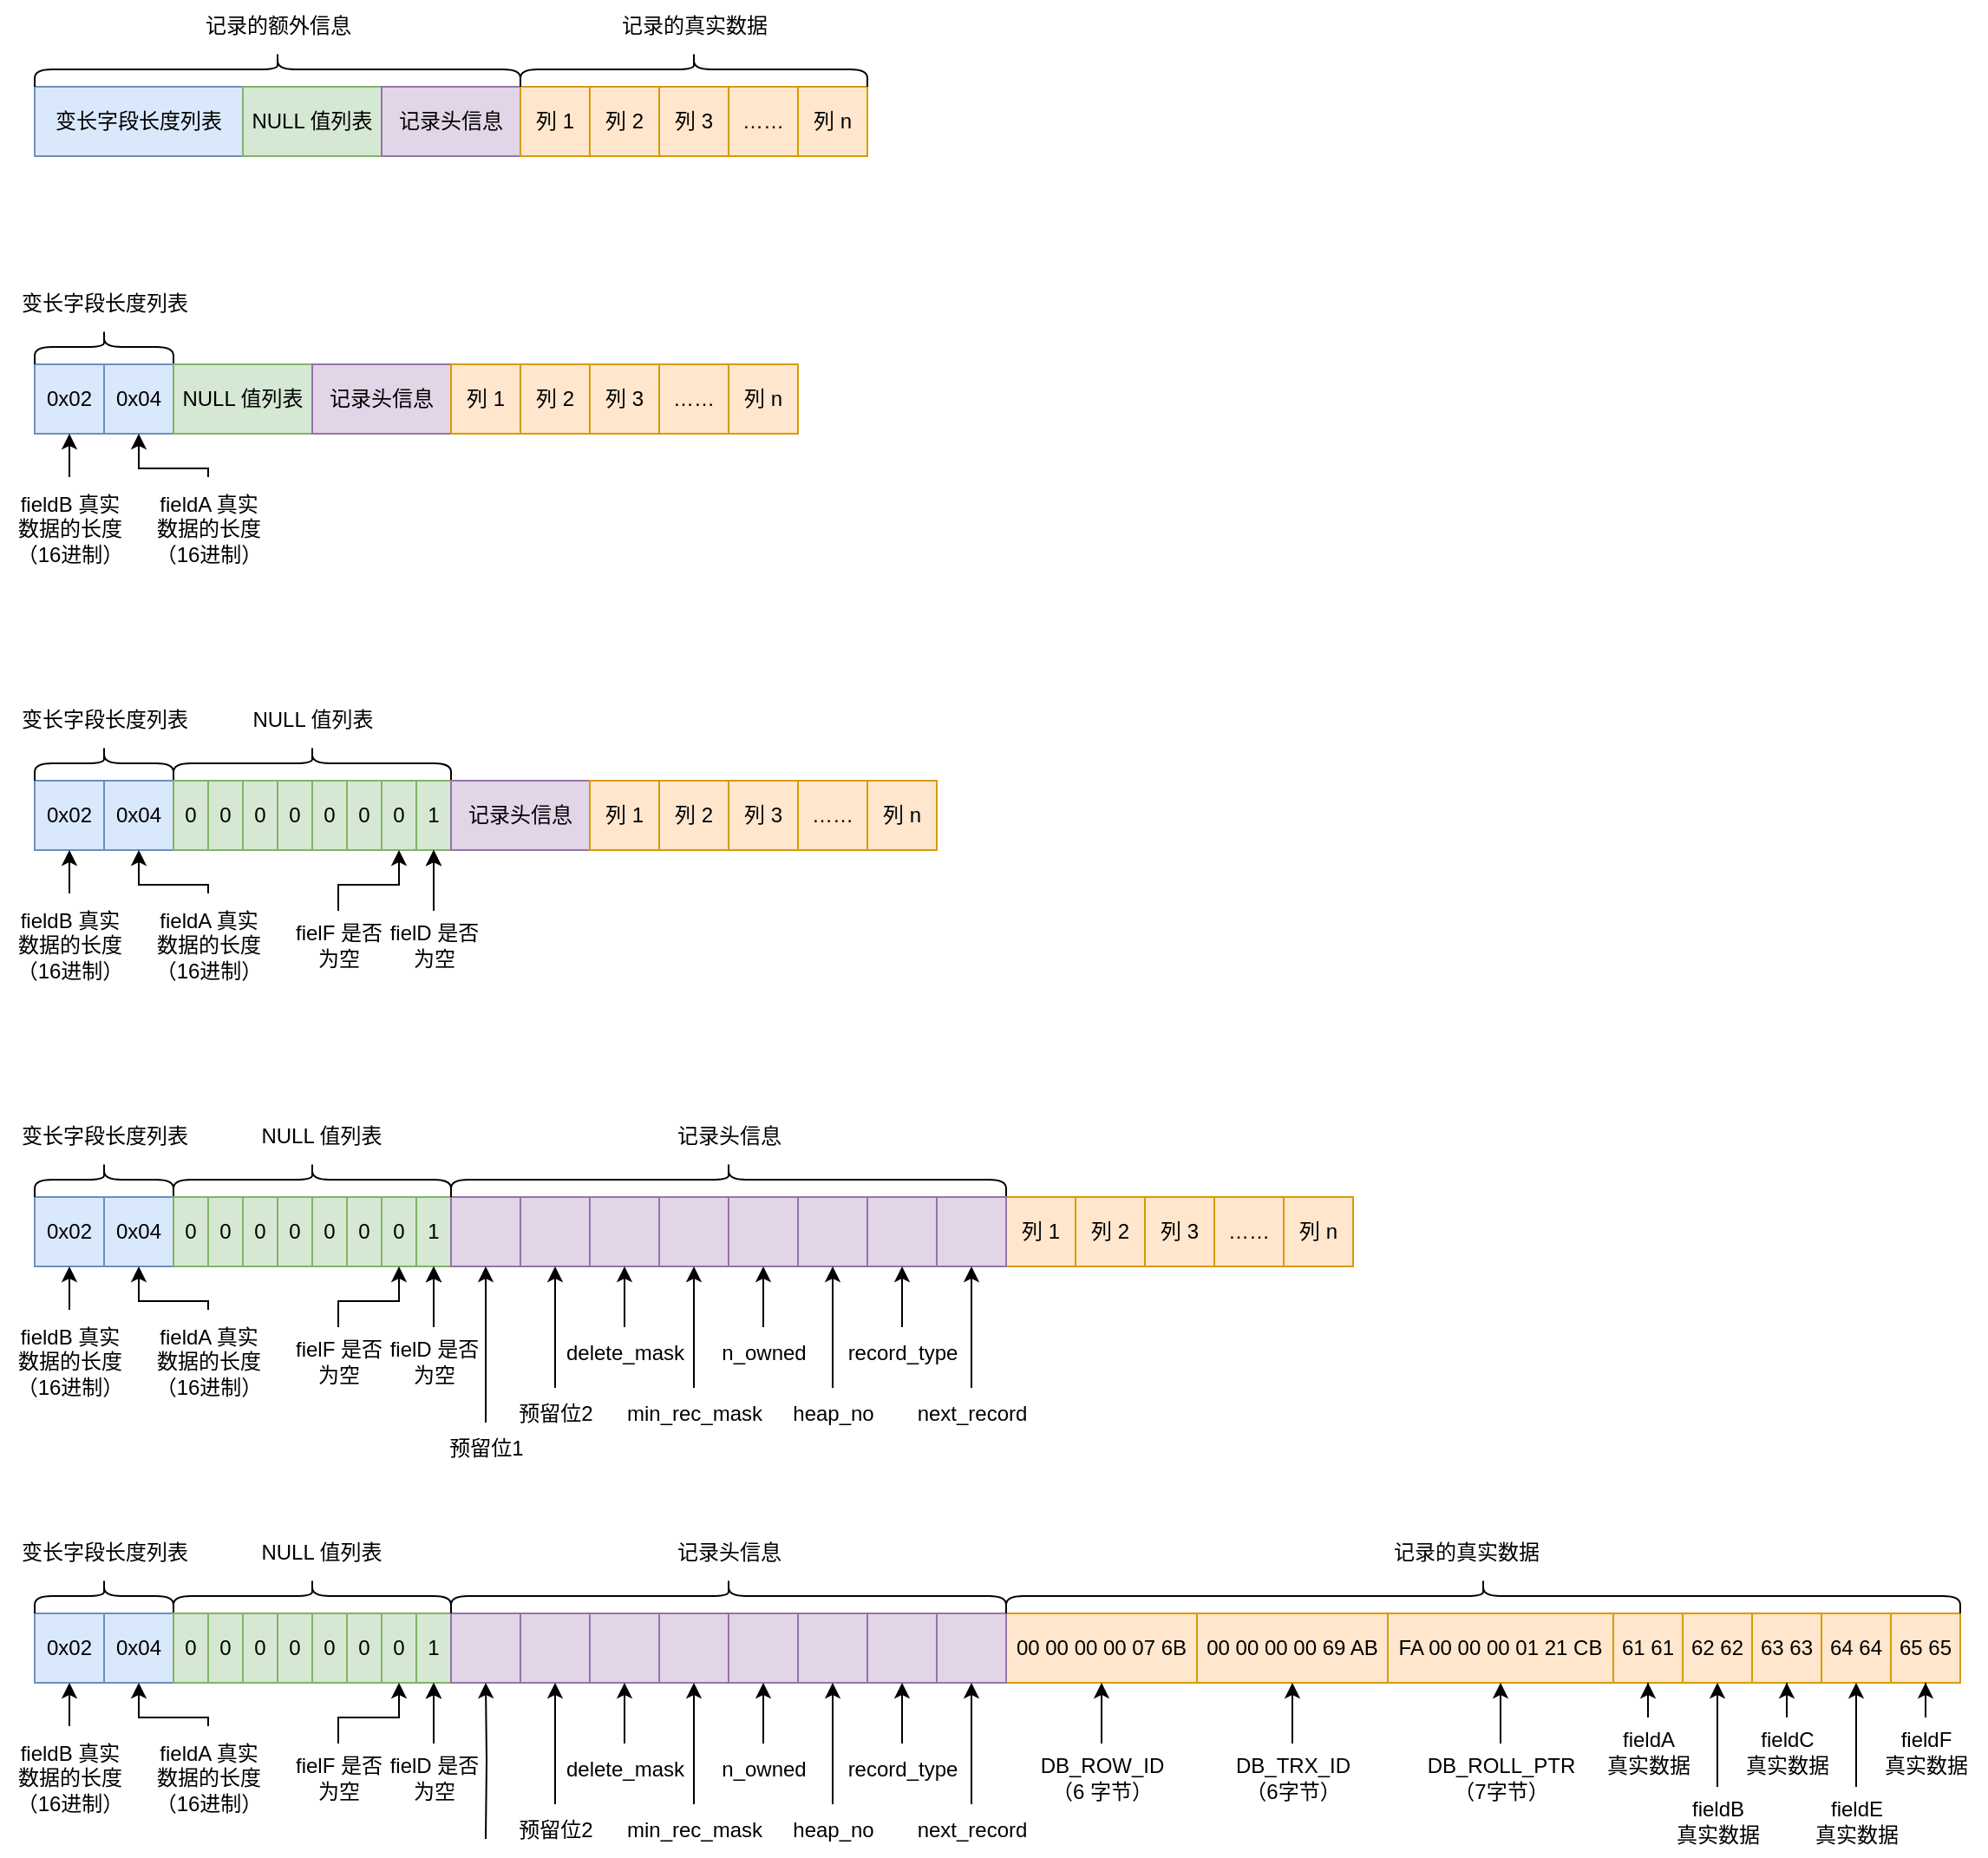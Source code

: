 <mxfile version="20.2.2" type="github">
  <diagram id="N4bOwAe9Zi8JfDciHe6O" name="第 1 页">
    <mxGraphModel dx="865" dy="456" grid="1" gridSize="10" guides="1" tooltips="1" connect="1" arrows="1" fold="1" page="1" pageScale="1" pageWidth="1000" pageHeight="1000" math="0" shadow="0">
      <root>
        <mxCell id="0" />
        <mxCell id="1" parent="0" />
        <mxCell id="BkGxyC-_64OBqONixvmE-1" value="变长字段长度列表" style="rounded=0;whiteSpace=wrap;html=1;fillColor=#dae8fc;strokeColor=#6c8ebf;" parent="1" vertex="1">
          <mxGeometry x="80" y="160" width="120" height="40" as="geometry" />
        </mxCell>
        <mxCell id="BkGxyC-_64OBqONixvmE-2" value="NULL 值列表" style="rounded=0;whiteSpace=wrap;html=1;fillColor=#d5e8d4;strokeColor=#82b366;" parent="1" vertex="1">
          <mxGeometry x="200" y="160" width="80" height="40" as="geometry" />
        </mxCell>
        <mxCell id="BkGxyC-_64OBqONixvmE-4" value="记录头信息" style="rounded=0;whiteSpace=wrap;html=1;fillColor=#e1d5e7;strokeColor=#9673a6;" parent="1" vertex="1">
          <mxGeometry x="280" y="160" width="80" height="40" as="geometry" />
        </mxCell>
        <mxCell id="BkGxyC-_64OBqONixvmE-5" value="列 1" style="rounded=0;whiteSpace=wrap;html=1;fillColor=#ffe6cc;strokeColor=#d79b00;" parent="1" vertex="1">
          <mxGeometry x="360" y="160" width="40" height="40" as="geometry" />
        </mxCell>
        <mxCell id="BkGxyC-_64OBqONixvmE-6" value="列 2" style="rounded=0;whiteSpace=wrap;html=1;fillColor=#ffe6cc;strokeColor=#d79b00;" parent="1" vertex="1">
          <mxGeometry x="400" y="160" width="40" height="40" as="geometry" />
        </mxCell>
        <mxCell id="BkGxyC-_64OBqONixvmE-7" value="列 3" style="rounded=0;whiteSpace=wrap;html=1;fillColor=#ffe6cc;strokeColor=#d79b00;" parent="1" vertex="1">
          <mxGeometry x="440" y="160" width="40" height="40" as="geometry" />
        </mxCell>
        <mxCell id="BkGxyC-_64OBqONixvmE-9" value="……" style="rounded=0;whiteSpace=wrap;html=1;fillColor=#ffe6cc;strokeColor=#d79b00;" parent="1" vertex="1">
          <mxGeometry x="480" y="160" width="40" height="40" as="geometry" />
        </mxCell>
        <mxCell id="BkGxyC-_64OBqONixvmE-10" value="列 n" style="rounded=0;whiteSpace=wrap;html=1;fillColor=#ffe6cc;strokeColor=#d79b00;" parent="1" vertex="1">
          <mxGeometry x="520" y="160" width="40" height="40" as="geometry" />
        </mxCell>
        <mxCell id="BkGxyC-_64OBqONixvmE-11" value="" style="shape=curlyBracket;whiteSpace=wrap;html=1;rounded=1;rotation=90;" parent="1" vertex="1">
          <mxGeometry x="210" y="10" width="20" height="280" as="geometry" />
        </mxCell>
        <mxCell id="BkGxyC-_64OBqONixvmE-12" value="" style="shape=curlyBracket;whiteSpace=wrap;html=1;rounded=1;rotation=90;" parent="1" vertex="1">
          <mxGeometry x="450" y="50" width="20" height="200" as="geometry" />
        </mxCell>
        <mxCell id="BkGxyC-_64OBqONixvmE-13" value="记录的额外信息" style="text;html=1;align=center;verticalAlign=middle;resizable=0;points=[];autosize=1;strokeColor=none;fillColor=none;" parent="1" vertex="1">
          <mxGeometry x="165" y="110" width="110" height="30" as="geometry" />
        </mxCell>
        <mxCell id="BkGxyC-_64OBqONixvmE-14" value="记录的真实数据" style="text;html=1;align=center;verticalAlign=middle;resizable=0;points=[];autosize=1;strokeColor=none;fillColor=none;" parent="1" vertex="1">
          <mxGeometry x="405" y="110" width="110" height="30" as="geometry" />
        </mxCell>
        <mxCell id="xwViMWFeCgPQ1yWY2f1J-14" value="0x02" style="rounded=0;whiteSpace=wrap;html=1;fillColor=#dae8fc;strokeColor=#6c8ebf;" vertex="1" parent="1">
          <mxGeometry x="80" y="560" width="40" height="40" as="geometry" />
        </mxCell>
        <mxCell id="xwViMWFeCgPQ1yWY2f1J-15" value="0x04" style="rounded=0;whiteSpace=wrap;html=1;fillColor=#dae8fc;strokeColor=#6c8ebf;" vertex="1" parent="1">
          <mxGeometry x="120" y="560" width="40" height="40" as="geometry" />
        </mxCell>
        <mxCell id="xwViMWFeCgPQ1yWY2f1J-23" value="" style="shape=curlyBracket;whiteSpace=wrap;html=1;rounded=1;rotation=90;" vertex="1" parent="1">
          <mxGeometry x="110" y="510" width="20" height="80" as="geometry" />
        </mxCell>
        <mxCell id="xwViMWFeCgPQ1yWY2f1J-24" value="&lt;span style=&quot;&quot;&gt;变长字段长度列表&lt;/span&gt;" style="text;html=1;align=center;verticalAlign=middle;resizable=0;points=[];autosize=1;strokeColor=none;fillColor=none;" vertex="1" parent="1">
          <mxGeometry x="60" y="510" width="120" height="30" as="geometry" />
        </mxCell>
        <mxCell id="xwViMWFeCgPQ1yWY2f1J-28" value="&lt;span style=&quot;&quot;&gt;NULL 值列表&lt;/span&gt;" style="text;html=1;align=center;verticalAlign=middle;resizable=0;points=[];autosize=1;strokeColor=none;fillColor=none;" vertex="1" parent="1">
          <mxGeometry x="195" y="510" width="90" height="30" as="geometry" />
        </mxCell>
        <mxCell id="xwViMWFeCgPQ1yWY2f1J-29" value="" style="shape=curlyBracket;whiteSpace=wrap;html=1;rounded=1;rotation=90;" vertex="1" parent="1">
          <mxGeometry x="230" y="470" width="20" height="160" as="geometry" />
        </mxCell>
        <mxCell id="xwViMWFeCgPQ1yWY2f1J-31" value="0" style="rounded=0;whiteSpace=wrap;html=1;fillColor=#d5e8d4;strokeColor=#82b366;" vertex="1" parent="1">
          <mxGeometry x="160" y="560" width="20" height="40" as="geometry" />
        </mxCell>
        <mxCell id="xwViMWFeCgPQ1yWY2f1J-32" value="0" style="rounded=0;whiteSpace=wrap;html=1;fillColor=#d5e8d4;strokeColor=#82b366;" vertex="1" parent="1">
          <mxGeometry x="180" y="560" width="20" height="40" as="geometry" />
        </mxCell>
        <mxCell id="xwViMWFeCgPQ1yWY2f1J-33" value="0" style="rounded=0;whiteSpace=wrap;html=1;fillColor=#d5e8d4;strokeColor=#82b366;" vertex="1" parent="1">
          <mxGeometry x="200" y="560" width="20" height="40" as="geometry" />
        </mxCell>
        <mxCell id="xwViMWFeCgPQ1yWY2f1J-34" value="0" style="rounded=0;whiteSpace=wrap;html=1;fillColor=#d5e8d4;strokeColor=#82b366;" vertex="1" parent="1">
          <mxGeometry x="220" y="560" width="20" height="40" as="geometry" />
        </mxCell>
        <mxCell id="xwViMWFeCgPQ1yWY2f1J-35" value="0" style="rounded=0;whiteSpace=wrap;html=1;fillColor=#d5e8d4;strokeColor=#82b366;" vertex="1" parent="1">
          <mxGeometry x="240" y="560" width="20" height="40" as="geometry" />
        </mxCell>
        <mxCell id="xwViMWFeCgPQ1yWY2f1J-36" value="0" style="rounded=0;whiteSpace=wrap;html=1;fillColor=#d5e8d4;strokeColor=#82b366;" vertex="1" parent="1">
          <mxGeometry x="260" y="560" width="20" height="40" as="geometry" />
        </mxCell>
        <mxCell id="xwViMWFeCgPQ1yWY2f1J-37" value="0" style="rounded=0;whiteSpace=wrap;html=1;fillColor=#d5e8d4;strokeColor=#82b366;" vertex="1" parent="1">
          <mxGeometry x="280" y="560" width="20" height="40" as="geometry" />
        </mxCell>
        <mxCell id="xwViMWFeCgPQ1yWY2f1J-38" value="1" style="rounded=0;whiteSpace=wrap;html=1;fillColor=#d5e8d4;strokeColor=#82b366;" vertex="1" parent="1">
          <mxGeometry x="300" y="560" width="20" height="40" as="geometry" />
        </mxCell>
        <mxCell id="xwViMWFeCgPQ1yWY2f1J-43" value="" style="edgeStyle=orthogonalEdgeStyle;rounded=0;orthogonalLoop=1;jettySize=auto;html=1;" edge="1" parent="1" source="xwViMWFeCgPQ1yWY2f1J-40" target="xwViMWFeCgPQ1yWY2f1J-38">
          <mxGeometry relative="1" as="geometry" />
        </mxCell>
        <mxCell id="xwViMWFeCgPQ1yWY2f1J-47" value="" style="edgeStyle=orthogonalEdgeStyle;rounded=0;orthogonalLoop=1;jettySize=auto;html=1;" edge="1" parent="1" source="xwViMWFeCgPQ1yWY2f1J-40" target="xwViMWFeCgPQ1yWY2f1J-38">
          <mxGeometry relative="1" as="geometry" />
        </mxCell>
        <mxCell id="xwViMWFeCgPQ1yWY2f1J-40" value="fielD 是否&lt;br&gt;为空" style="text;html=1;align=center;verticalAlign=middle;resizable=0;points=[];autosize=1;strokeColor=none;fillColor=none;" vertex="1" parent="1">
          <mxGeometry x="275" y="635" width="70" height="40" as="geometry" />
        </mxCell>
        <mxCell id="xwViMWFeCgPQ1yWY2f1J-93" style="edgeStyle=orthogonalEdgeStyle;rounded=0;orthogonalLoop=1;jettySize=auto;html=1;" edge="1" parent="1" source="xwViMWFeCgPQ1yWY2f1J-42" target="xwViMWFeCgPQ1yWY2f1J-37">
          <mxGeometry relative="1" as="geometry">
            <Array as="points">
              <mxPoint x="255" y="620" />
              <mxPoint x="290" y="620" />
            </Array>
          </mxGeometry>
        </mxCell>
        <mxCell id="xwViMWFeCgPQ1yWY2f1J-42" value="fielF 是否&lt;br&gt;为空" style="text;html=1;align=center;verticalAlign=middle;resizable=0;points=[];autosize=1;strokeColor=none;fillColor=none;" vertex="1" parent="1">
          <mxGeometry x="220" y="635" width="70" height="40" as="geometry" />
        </mxCell>
        <mxCell id="xwViMWFeCgPQ1yWY2f1J-48" value="记录头信息" style="rounded=0;whiteSpace=wrap;html=1;fillColor=#e1d5e7;strokeColor=#9673a6;" vertex="1" parent="1">
          <mxGeometry x="320" y="560" width="80" height="40" as="geometry" />
        </mxCell>
        <mxCell id="xwViMWFeCgPQ1yWY2f1J-49" value="列 1" style="rounded=0;whiteSpace=wrap;html=1;fillColor=#ffe6cc;strokeColor=#d79b00;" vertex="1" parent="1">
          <mxGeometry x="400" y="560" width="40" height="40" as="geometry" />
        </mxCell>
        <mxCell id="xwViMWFeCgPQ1yWY2f1J-50" value="列 2" style="rounded=0;whiteSpace=wrap;html=1;fillColor=#ffe6cc;strokeColor=#d79b00;" vertex="1" parent="1">
          <mxGeometry x="440" y="560" width="40" height="40" as="geometry" />
        </mxCell>
        <mxCell id="xwViMWFeCgPQ1yWY2f1J-51" value="列 3" style="rounded=0;whiteSpace=wrap;html=1;fillColor=#ffe6cc;strokeColor=#d79b00;" vertex="1" parent="1">
          <mxGeometry x="480" y="560" width="40" height="40" as="geometry" />
        </mxCell>
        <mxCell id="xwViMWFeCgPQ1yWY2f1J-52" value="……" style="rounded=0;whiteSpace=wrap;html=1;fillColor=#ffe6cc;strokeColor=#d79b00;" vertex="1" parent="1">
          <mxGeometry x="520" y="560" width="40" height="40" as="geometry" />
        </mxCell>
        <mxCell id="xwViMWFeCgPQ1yWY2f1J-53" value="列 n" style="rounded=0;whiteSpace=wrap;html=1;fillColor=#ffe6cc;strokeColor=#d79b00;" vertex="1" parent="1">
          <mxGeometry x="560" y="560" width="40" height="40" as="geometry" />
        </mxCell>
        <mxCell id="xwViMWFeCgPQ1yWY2f1J-63" style="edgeStyle=orthogonalEdgeStyle;rounded=0;orthogonalLoop=1;jettySize=auto;html=1;entryX=0.5;entryY=1;entryDx=0;entryDy=0;" edge="1" parent="1" source="xwViMWFeCgPQ1yWY2f1J-60" target="xwViMWFeCgPQ1yWY2f1J-15">
          <mxGeometry relative="1" as="geometry">
            <Array as="points">
              <mxPoint x="180" y="620" />
              <mxPoint x="140" y="620" />
            </Array>
          </mxGeometry>
        </mxCell>
        <mxCell id="xwViMWFeCgPQ1yWY2f1J-60" value="&lt;span style=&quot;&quot;&gt;fieldA 真实&lt;br&gt;数据的长度&lt;br&gt;（16进制）&lt;br&gt;&lt;/span&gt;" style="text;html=1;align=center;verticalAlign=middle;resizable=0;points=[];autosize=1;strokeColor=none;fillColor=none;" vertex="1" parent="1">
          <mxGeometry x="140" y="625" width="80" height="60" as="geometry" />
        </mxCell>
        <mxCell id="xwViMWFeCgPQ1yWY2f1J-62" style="edgeStyle=orthogonalEdgeStyle;rounded=0;orthogonalLoop=1;jettySize=auto;html=1;entryX=0.5;entryY=1;entryDx=0;entryDy=0;" edge="1" parent="1" source="xwViMWFeCgPQ1yWY2f1J-61" target="xwViMWFeCgPQ1yWY2f1J-14">
          <mxGeometry relative="1" as="geometry" />
        </mxCell>
        <mxCell id="xwViMWFeCgPQ1yWY2f1J-61" value="&lt;span style=&quot;&quot;&gt;fieldB 真实&lt;br&gt;数据的长度&lt;br&gt;（16进制）&lt;br&gt;&lt;/span&gt;" style="text;html=1;align=center;verticalAlign=middle;resizable=0;points=[];autosize=1;strokeColor=none;fillColor=none;" vertex="1" parent="1">
          <mxGeometry x="60" y="625" width="80" height="60" as="geometry" />
        </mxCell>
        <mxCell id="xwViMWFeCgPQ1yWY2f1J-78" value="0x02" style="rounded=0;whiteSpace=wrap;html=1;fillColor=#dae8fc;strokeColor=#6c8ebf;" vertex="1" parent="1">
          <mxGeometry x="80" y="320" width="40" height="40" as="geometry" />
        </mxCell>
        <mxCell id="xwViMWFeCgPQ1yWY2f1J-79" value="0x04" style="rounded=0;whiteSpace=wrap;html=1;fillColor=#dae8fc;strokeColor=#6c8ebf;" vertex="1" parent="1">
          <mxGeometry x="120" y="320" width="40" height="40" as="geometry" />
        </mxCell>
        <mxCell id="xwViMWFeCgPQ1yWY2f1J-80" value="" style="shape=curlyBracket;whiteSpace=wrap;html=1;rounded=1;rotation=90;" vertex="1" parent="1">
          <mxGeometry x="110" y="270" width="20" height="80" as="geometry" />
        </mxCell>
        <mxCell id="xwViMWFeCgPQ1yWY2f1J-81" value="&lt;span style=&quot;&quot;&gt;变长字段长度列表&lt;/span&gt;" style="text;html=1;align=center;verticalAlign=middle;resizable=0;points=[];autosize=1;strokeColor=none;fillColor=none;" vertex="1" parent="1">
          <mxGeometry x="60" y="270" width="120" height="30" as="geometry" />
        </mxCell>
        <mxCell id="xwViMWFeCgPQ1yWY2f1J-82" style="edgeStyle=orthogonalEdgeStyle;rounded=0;orthogonalLoop=1;jettySize=auto;html=1;entryX=0.5;entryY=1;entryDx=0;entryDy=0;" edge="1" parent="1" target="xwViMWFeCgPQ1yWY2f1J-79" source="xwViMWFeCgPQ1yWY2f1J-85">
          <mxGeometry relative="1" as="geometry">
            <mxPoint x="180" y="385.0" as="sourcePoint" />
            <Array as="points">
              <mxPoint x="180" y="380" />
              <mxPoint x="140" y="380" />
            </Array>
          </mxGeometry>
        </mxCell>
        <mxCell id="xwViMWFeCgPQ1yWY2f1J-83" style="edgeStyle=orthogonalEdgeStyle;rounded=0;orthogonalLoop=1;jettySize=auto;html=1;entryX=0.5;entryY=1;entryDx=0;entryDy=0;" edge="1" parent="1" source="xwViMWFeCgPQ1yWY2f1J-84" target="xwViMWFeCgPQ1yWY2f1J-78">
          <mxGeometry relative="1" as="geometry" />
        </mxCell>
        <mxCell id="xwViMWFeCgPQ1yWY2f1J-84" value="&lt;span style=&quot;&quot;&gt;fieldB 真实&lt;br&gt;数据的长度&lt;br&gt;（16进制）&lt;br&gt;&lt;/span&gt;" style="text;html=1;align=center;verticalAlign=middle;resizable=0;points=[];autosize=1;strokeColor=none;fillColor=none;" vertex="1" parent="1">
          <mxGeometry x="60" y="385" width="80" height="60" as="geometry" />
        </mxCell>
        <mxCell id="xwViMWFeCgPQ1yWY2f1J-85" value="&lt;span style=&quot;&quot;&gt;fieldA 真实&lt;br&gt;数据的长度&lt;br&gt;（16进制）&lt;br&gt;&lt;/span&gt;" style="text;html=1;align=center;verticalAlign=middle;resizable=0;points=[];autosize=1;strokeColor=none;fillColor=none;" vertex="1" parent="1">
          <mxGeometry x="140" y="385" width="80" height="60" as="geometry" />
        </mxCell>
        <mxCell id="xwViMWFeCgPQ1yWY2f1J-86" value="NULL 值列表" style="rounded=0;whiteSpace=wrap;html=1;fillColor=#d5e8d4;strokeColor=#82b366;" vertex="1" parent="1">
          <mxGeometry x="160" y="320" width="80" height="40" as="geometry" />
        </mxCell>
        <mxCell id="xwViMWFeCgPQ1yWY2f1J-87" value="记录头信息" style="rounded=0;whiteSpace=wrap;html=1;fillColor=#e1d5e7;strokeColor=#9673a6;" vertex="1" parent="1">
          <mxGeometry x="240" y="320" width="80" height="40" as="geometry" />
        </mxCell>
        <mxCell id="xwViMWFeCgPQ1yWY2f1J-88" value="列 1" style="rounded=0;whiteSpace=wrap;html=1;fillColor=#ffe6cc;strokeColor=#d79b00;" vertex="1" parent="1">
          <mxGeometry x="320" y="320" width="40" height="40" as="geometry" />
        </mxCell>
        <mxCell id="xwViMWFeCgPQ1yWY2f1J-89" value="列 2" style="rounded=0;whiteSpace=wrap;html=1;fillColor=#ffe6cc;strokeColor=#d79b00;" vertex="1" parent="1">
          <mxGeometry x="360" y="320" width="40" height="40" as="geometry" />
        </mxCell>
        <mxCell id="xwViMWFeCgPQ1yWY2f1J-90" value="列 3" style="rounded=0;whiteSpace=wrap;html=1;fillColor=#ffe6cc;strokeColor=#d79b00;" vertex="1" parent="1">
          <mxGeometry x="400" y="320" width="40" height="40" as="geometry" />
        </mxCell>
        <mxCell id="xwViMWFeCgPQ1yWY2f1J-91" value="……" style="rounded=0;whiteSpace=wrap;html=1;fillColor=#ffe6cc;strokeColor=#d79b00;" vertex="1" parent="1">
          <mxGeometry x="440" y="320" width="40" height="40" as="geometry" />
        </mxCell>
        <mxCell id="xwViMWFeCgPQ1yWY2f1J-92" value="列 n" style="rounded=0;whiteSpace=wrap;html=1;fillColor=#ffe6cc;strokeColor=#d79b00;" vertex="1" parent="1">
          <mxGeometry x="480" y="320" width="40" height="40" as="geometry" />
        </mxCell>
        <mxCell id="xwViMWFeCgPQ1yWY2f1J-94" value="0x02" style="rounded=0;whiteSpace=wrap;html=1;fillColor=#dae8fc;strokeColor=#6c8ebf;" vertex="1" parent="1">
          <mxGeometry x="80" y="800" width="40" height="40" as="geometry" />
        </mxCell>
        <mxCell id="xwViMWFeCgPQ1yWY2f1J-95" value="0x04" style="rounded=0;whiteSpace=wrap;html=1;fillColor=#dae8fc;strokeColor=#6c8ebf;" vertex="1" parent="1">
          <mxGeometry x="120" y="800" width="40" height="40" as="geometry" />
        </mxCell>
        <mxCell id="xwViMWFeCgPQ1yWY2f1J-96" value="" style="shape=curlyBracket;whiteSpace=wrap;html=1;rounded=1;rotation=90;" vertex="1" parent="1">
          <mxGeometry x="110" y="750" width="20" height="80" as="geometry" />
        </mxCell>
        <mxCell id="xwViMWFeCgPQ1yWY2f1J-97" value="" style="shape=curlyBracket;whiteSpace=wrap;html=1;rounded=1;rotation=90;" vertex="1" parent="1">
          <mxGeometry x="230" y="710" width="20" height="160" as="geometry" />
        </mxCell>
        <mxCell id="xwViMWFeCgPQ1yWY2f1J-98" value="0" style="rounded=0;whiteSpace=wrap;html=1;fillColor=#d5e8d4;strokeColor=#82b366;" vertex="1" parent="1">
          <mxGeometry x="160" y="800" width="20" height="40" as="geometry" />
        </mxCell>
        <mxCell id="xwViMWFeCgPQ1yWY2f1J-99" value="0" style="rounded=0;whiteSpace=wrap;html=1;fillColor=#d5e8d4;strokeColor=#82b366;" vertex="1" parent="1">
          <mxGeometry x="180" y="800" width="20" height="40" as="geometry" />
        </mxCell>
        <mxCell id="xwViMWFeCgPQ1yWY2f1J-100" value="0" style="rounded=0;whiteSpace=wrap;html=1;fillColor=#d5e8d4;strokeColor=#82b366;" vertex="1" parent="1">
          <mxGeometry x="200" y="800" width="20" height="40" as="geometry" />
        </mxCell>
        <mxCell id="xwViMWFeCgPQ1yWY2f1J-101" value="0" style="rounded=0;whiteSpace=wrap;html=1;fillColor=#d5e8d4;strokeColor=#82b366;" vertex="1" parent="1">
          <mxGeometry x="220" y="800" width="20" height="40" as="geometry" />
        </mxCell>
        <mxCell id="xwViMWFeCgPQ1yWY2f1J-102" value="0" style="rounded=0;whiteSpace=wrap;html=1;fillColor=#d5e8d4;strokeColor=#82b366;" vertex="1" parent="1">
          <mxGeometry x="240" y="800" width="20" height="40" as="geometry" />
        </mxCell>
        <mxCell id="xwViMWFeCgPQ1yWY2f1J-103" value="0" style="rounded=0;whiteSpace=wrap;html=1;fillColor=#d5e8d4;strokeColor=#82b366;" vertex="1" parent="1">
          <mxGeometry x="260" y="800" width="20" height="40" as="geometry" />
        </mxCell>
        <mxCell id="xwViMWFeCgPQ1yWY2f1J-104" value="0" style="rounded=0;whiteSpace=wrap;html=1;fillColor=#d5e8d4;strokeColor=#82b366;" vertex="1" parent="1">
          <mxGeometry x="280" y="800" width="20" height="40" as="geometry" />
        </mxCell>
        <mxCell id="xwViMWFeCgPQ1yWY2f1J-105" value="1" style="rounded=0;whiteSpace=wrap;html=1;fillColor=#d5e8d4;strokeColor=#82b366;" vertex="1" parent="1">
          <mxGeometry x="300" y="800" width="20" height="40" as="geometry" />
        </mxCell>
        <mxCell id="xwViMWFeCgPQ1yWY2f1J-106" value="" style="edgeStyle=orthogonalEdgeStyle;rounded=0;orthogonalLoop=1;jettySize=auto;html=1;" edge="1" parent="1" source="xwViMWFeCgPQ1yWY2f1J-108" target="xwViMWFeCgPQ1yWY2f1J-105">
          <mxGeometry relative="1" as="geometry" />
        </mxCell>
        <mxCell id="xwViMWFeCgPQ1yWY2f1J-107" value="" style="edgeStyle=orthogonalEdgeStyle;rounded=0;orthogonalLoop=1;jettySize=auto;html=1;" edge="1" parent="1" source="xwViMWFeCgPQ1yWY2f1J-108" target="xwViMWFeCgPQ1yWY2f1J-105">
          <mxGeometry relative="1" as="geometry" />
        </mxCell>
        <mxCell id="xwViMWFeCgPQ1yWY2f1J-108" value="fielD 是否&lt;br&gt;为空" style="text;html=1;align=center;verticalAlign=middle;resizable=0;points=[];autosize=1;strokeColor=none;fillColor=none;" vertex="1" parent="1">
          <mxGeometry x="275" y="875" width="70" height="40" as="geometry" />
        </mxCell>
        <mxCell id="xwViMWFeCgPQ1yWY2f1J-109" style="edgeStyle=orthogonalEdgeStyle;rounded=0;orthogonalLoop=1;jettySize=auto;html=1;" edge="1" parent="1" source="xwViMWFeCgPQ1yWY2f1J-110" target="xwViMWFeCgPQ1yWY2f1J-104">
          <mxGeometry relative="1" as="geometry">
            <Array as="points">
              <mxPoint x="255" y="860" />
              <mxPoint x="290" y="860" />
            </Array>
          </mxGeometry>
        </mxCell>
        <mxCell id="xwViMWFeCgPQ1yWY2f1J-110" value="fielF 是否&lt;br&gt;为空" style="text;html=1;align=center;verticalAlign=middle;resizable=0;points=[];autosize=1;strokeColor=none;fillColor=none;" vertex="1" parent="1">
          <mxGeometry x="220" y="875" width="70" height="40" as="geometry" />
        </mxCell>
        <mxCell id="xwViMWFeCgPQ1yWY2f1J-111" value="" style="rounded=0;whiteSpace=wrap;html=1;fillColor=#e1d5e7;strokeColor=#9673a6;" vertex="1" parent="1">
          <mxGeometry x="320" y="800" width="40" height="40" as="geometry" />
        </mxCell>
        <mxCell id="xwViMWFeCgPQ1yWY2f1J-112" value="列 1" style="rounded=0;whiteSpace=wrap;html=1;fillColor=#ffe6cc;strokeColor=#d79b00;" vertex="1" parent="1">
          <mxGeometry x="640" y="800" width="40" height="40" as="geometry" />
        </mxCell>
        <mxCell id="xwViMWFeCgPQ1yWY2f1J-113" value="列 2" style="rounded=0;whiteSpace=wrap;html=1;fillColor=#ffe6cc;strokeColor=#d79b00;" vertex="1" parent="1">
          <mxGeometry x="680" y="800" width="40" height="40" as="geometry" />
        </mxCell>
        <mxCell id="xwViMWFeCgPQ1yWY2f1J-114" value="列 3" style="rounded=0;whiteSpace=wrap;html=1;fillColor=#ffe6cc;strokeColor=#d79b00;" vertex="1" parent="1">
          <mxGeometry x="720" y="800" width="40" height="40" as="geometry" />
        </mxCell>
        <mxCell id="xwViMWFeCgPQ1yWY2f1J-115" value="……" style="rounded=0;whiteSpace=wrap;html=1;fillColor=#ffe6cc;strokeColor=#d79b00;" vertex="1" parent="1">
          <mxGeometry x="760" y="800" width="40" height="40" as="geometry" />
        </mxCell>
        <mxCell id="xwViMWFeCgPQ1yWY2f1J-116" value="列 n" style="rounded=0;whiteSpace=wrap;html=1;fillColor=#ffe6cc;strokeColor=#d79b00;" vertex="1" parent="1">
          <mxGeometry x="800" y="800" width="40" height="40" as="geometry" />
        </mxCell>
        <mxCell id="xwViMWFeCgPQ1yWY2f1J-117" style="edgeStyle=orthogonalEdgeStyle;rounded=0;orthogonalLoop=1;jettySize=auto;html=1;entryX=0.5;entryY=1;entryDx=0;entryDy=0;" edge="1" parent="1" source="xwViMWFeCgPQ1yWY2f1J-118" target="xwViMWFeCgPQ1yWY2f1J-95">
          <mxGeometry relative="1" as="geometry">
            <Array as="points">
              <mxPoint x="180" y="860" />
              <mxPoint x="140" y="860" />
            </Array>
          </mxGeometry>
        </mxCell>
        <mxCell id="xwViMWFeCgPQ1yWY2f1J-118" value="&lt;span style=&quot;&quot;&gt;fieldA 真实&lt;br&gt;数据的长度&lt;br&gt;（16进制）&lt;br&gt;&lt;/span&gt;" style="text;html=1;align=center;verticalAlign=middle;resizable=0;points=[];autosize=1;strokeColor=none;fillColor=none;" vertex="1" parent="1">
          <mxGeometry x="140" y="865" width="80" height="60" as="geometry" />
        </mxCell>
        <mxCell id="xwViMWFeCgPQ1yWY2f1J-119" style="edgeStyle=orthogonalEdgeStyle;rounded=0;orthogonalLoop=1;jettySize=auto;html=1;entryX=0.5;entryY=1;entryDx=0;entryDy=0;" edge="1" parent="1" source="xwViMWFeCgPQ1yWY2f1J-120" target="xwViMWFeCgPQ1yWY2f1J-94">
          <mxGeometry relative="1" as="geometry" />
        </mxCell>
        <mxCell id="xwViMWFeCgPQ1yWY2f1J-120" value="&lt;span style=&quot;&quot;&gt;fieldB 真实&lt;br&gt;数据的长度&lt;br&gt;（16进制）&lt;br&gt;&lt;/span&gt;" style="text;html=1;align=center;verticalAlign=middle;resizable=0;points=[];autosize=1;strokeColor=none;fillColor=none;" vertex="1" parent="1">
          <mxGeometry x="60" y="865" width="80" height="60" as="geometry" />
        </mxCell>
        <mxCell id="xwViMWFeCgPQ1yWY2f1J-121" value="&lt;span style=&quot;&quot;&gt;变长字段长度列表&lt;/span&gt;" style="text;html=1;align=center;verticalAlign=middle;resizable=0;points=[];autosize=1;strokeColor=none;fillColor=none;" vertex="1" parent="1">
          <mxGeometry x="60" y="750" width="120" height="30" as="geometry" />
        </mxCell>
        <mxCell id="xwViMWFeCgPQ1yWY2f1J-122" value="&lt;span style=&quot;&quot;&gt;NULL 值列表&lt;/span&gt;" style="text;html=1;align=center;verticalAlign=middle;resizable=0;points=[];autosize=1;strokeColor=none;fillColor=none;" vertex="1" parent="1">
          <mxGeometry x="200" y="750" width="90" height="30" as="geometry" />
        </mxCell>
        <mxCell id="xwViMWFeCgPQ1yWY2f1J-123" value="" style="shape=curlyBracket;whiteSpace=wrap;html=1;rounded=1;rotation=90;" vertex="1" parent="1">
          <mxGeometry x="470" y="630" width="20" height="320" as="geometry" />
        </mxCell>
        <mxCell id="xwViMWFeCgPQ1yWY2f1J-125" value="&lt;span style=&quot;&quot;&gt;记录头信息&lt;/span&gt;" style="text;html=1;align=center;verticalAlign=middle;resizable=0;points=[];autosize=1;strokeColor=none;fillColor=none;" vertex="1" parent="1">
          <mxGeometry x="440" y="750" width="80" height="30" as="geometry" />
        </mxCell>
        <mxCell id="xwViMWFeCgPQ1yWY2f1J-157" style="edgeStyle=orthogonalEdgeStyle;rounded=0;orthogonalLoop=1;jettySize=auto;html=1;entryX=0.5;entryY=1;entryDx=0;entryDy=0;" edge="1" parent="1" source="xwViMWFeCgPQ1yWY2f1J-133" target="xwViMWFeCgPQ1yWY2f1J-111">
          <mxGeometry relative="1" as="geometry" />
        </mxCell>
        <mxCell id="xwViMWFeCgPQ1yWY2f1J-133" value="预留位1" style="text;html=1;align=center;verticalAlign=middle;resizable=0;points=[];autosize=1;strokeColor=none;fillColor=none;" vertex="1" parent="1">
          <mxGeometry x="305" y="930" width="70" height="30" as="geometry" />
        </mxCell>
        <mxCell id="xwViMWFeCgPQ1yWY2f1J-134" value="" style="rounded=0;whiteSpace=wrap;html=1;fillColor=#e1d5e7;strokeColor=#9673a6;" vertex="1" parent="1">
          <mxGeometry x="360" y="800" width="40" height="40" as="geometry" />
        </mxCell>
        <mxCell id="xwViMWFeCgPQ1yWY2f1J-135" value="" style="rounded=0;whiteSpace=wrap;html=1;fillColor=#e1d5e7;strokeColor=#9673a6;" vertex="1" parent="1">
          <mxGeometry x="400" y="800" width="40" height="40" as="geometry" />
        </mxCell>
        <mxCell id="xwViMWFeCgPQ1yWY2f1J-136" value="" style="rounded=0;whiteSpace=wrap;html=1;fillColor=#e1d5e7;strokeColor=#9673a6;" vertex="1" parent="1">
          <mxGeometry x="440" y="800" width="40" height="40" as="geometry" />
        </mxCell>
        <mxCell id="xwViMWFeCgPQ1yWY2f1J-137" value="" style="rounded=0;whiteSpace=wrap;html=1;fillColor=#e1d5e7;strokeColor=#9673a6;" vertex="1" parent="1">
          <mxGeometry x="480" y="800" width="40" height="40" as="geometry" />
        </mxCell>
        <mxCell id="xwViMWFeCgPQ1yWY2f1J-138" value="" style="rounded=0;whiteSpace=wrap;html=1;fillColor=#e1d5e7;strokeColor=#9673a6;" vertex="1" parent="1">
          <mxGeometry x="520" y="800" width="40" height="40" as="geometry" />
        </mxCell>
        <mxCell id="xwViMWFeCgPQ1yWY2f1J-139" value="" style="rounded=0;whiteSpace=wrap;html=1;fillColor=#e1d5e7;strokeColor=#9673a6;" vertex="1" parent="1">
          <mxGeometry x="560" y="800" width="40" height="40" as="geometry" />
        </mxCell>
        <mxCell id="xwViMWFeCgPQ1yWY2f1J-140" value="" style="rounded=0;whiteSpace=wrap;html=1;fillColor=#e1d5e7;strokeColor=#9673a6;" vertex="1" parent="1">
          <mxGeometry x="600" y="800" width="40" height="40" as="geometry" />
        </mxCell>
        <mxCell id="xwViMWFeCgPQ1yWY2f1J-142" style="edgeStyle=orthogonalEdgeStyle;rounded=0;orthogonalLoop=1;jettySize=auto;html=1;entryX=0.5;entryY=1;entryDx=0;entryDy=0;" edge="1" parent="1" source="xwViMWFeCgPQ1yWY2f1J-141" target="xwViMWFeCgPQ1yWY2f1J-140">
          <mxGeometry relative="1" as="geometry" />
        </mxCell>
        <mxCell id="xwViMWFeCgPQ1yWY2f1J-141" value="next_record" style="text;html=1;align=center;verticalAlign=middle;resizable=0;points=[];autosize=1;strokeColor=none;fillColor=none;" vertex="1" parent="1">
          <mxGeometry x="575" y="910" width="90" height="30" as="geometry" />
        </mxCell>
        <mxCell id="xwViMWFeCgPQ1yWY2f1J-145" style="edgeStyle=orthogonalEdgeStyle;rounded=0;orthogonalLoop=1;jettySize=auto;html=1;entryX=0.5;entryY=1;entryDx=0;entryDy=0;" edge="1" parent="1" source="xwViMWFeCgPQ1yWY2f1J-144" target="xwViMWFeCgPQ1yWY2f1J-139">
          <mxGeometry relative="1" as="geometry" />
        </mxCell>
        <mxCell id="xwViMWFeCgPQ1yWY2f1J-144" value="record_type" style="text;html=1;align=center;verticalAlign=middle;resizable=0;points=[];autosize=1;strokeColor=none;fillColor=none;" vertex="1" parent="1">
          <mxGeometry x="535" y="875" width="90" height="30" as="geometry" />
        </mxCell>
        <mxCell id="xwViMWFeCgPQ1yWY2f1J-147" style="edgeStyle=orthogonalEdgeStyle;rounded=0;orthogonalLoop=1;jettySize=auto;html=1;entryX=0.5;entryY=1;entryDx=0;entryDy=0;" edge="1" parent="1" source="xwViMWFeCgPQ1yWY2f1J-146" target="xwViMWFeCgPQ1yWY2f1J-138">
          <mxGeometry relative="1" as="geometry" />
        </mxCell>
        <mxCell id="xwViMWFeCgPQ1yWY2f1J-146" value="heap_no" style="text;html=1;align=center;verticalAlign=middle;resizable=0;points=[];autosize=1;strokeColor=none;fillColor=none;" vertex="1" parent="1">
          <mxGeometry x="505" y="910" width="70" height="30" as="geometry" />
        </mxCell>
        <mxCell id="xwViMWFeCgPQ1yWY2f1J-149" style="edgeStyle=orthogonalEdgeStyle;rounded=0;orthogonalLoop=1;jettySize=auto;html=1;entryX=0.5;entryY=1;entryDx=0;entryDy=0;" edge="1" parent="1" source="xwViMWFeCgPQ1yWY2f1J-148" target="xwViMWFeCgPQ1yWY2f1J-137">
          <mxGeometry relative="1" as="geometry" />
        </mxCell>
        <mxCell id="xwViMWFeCgPQ1yWY2f1J-148" value="n_owned" style="text;html=1;align=center;verticalAlign=middle;resizable=0;points=[];autosize=1;strokeColor=none;fillColor=none;" vertex="1" parent="1">
          <mxGeometry x="465" y="875" width="70" height="30" as="geometry" />
        </mxCell>
        <mxCell id="xwViMWFeCgPQ1yWY2f1J-151" style="edgeStyle=orthogonalEdgeStyle;rounded=0;orthogonalLoop=1;jettySize=auto;html=1;entryX=0.5;entryY=1;entryDx=0;entryDy=0;" edge="1" parent="1" source="xwViMWFeCgPQ1yWY2f1J-150" target="xwViMWFeCgPQ1yWY2f1J-136">
          <mxGeometry relative="1" as="geometry" />
        </mxCell>
        <mxCell id="xwViMWFeCgPQ1yWY2f1J-150" value="min_rec_mask" style="text;html=1;align=center;verticalAlign=middle;resizable=0;points=[];autosize=1;strokeColor=none;fillColor=none;" vertex="1" parent="1">
          <mxGeometry x="410" y="910" width="100" height="30" as="geometry" />
        </mxCell>
        <mxCell id="xwViMWFeCgPQ1yWY2f1J-154" style="edgeStyle=orthogonalEdgeStyle;rounded=0;orthogonalLoop=1;jettySize=auto;html=1;entryX=0.5;entryY=1;entryDx=0;entryDy=0;" edge="1" parent="1" source="xwViMWFeCgPQ1yWY2f1J-153" target="xwViMWFeCgPQ1yWY2f1J-135">
          <mxGeometry relative="1" as="geometry" />
        </mxCell>
        <mxCell id="xwViMWFeCgPQ1yWY2f1J-153" value="delete_mask" style="text;html=1;align=center;verticalAlign=middle;resizable=0;points=[];autosize=1;strokeColor=none;fillColor=none;" vertex="1" parent="1">
          <mxGeometry x="375" y="875" width="90" height="30" as="geometry" />
        </mxCell>
        <mxCell id="xwViMWFeCgPQ1yWY2f1J-159" style="edgeStyle=orthogonalEdgeStyle;rounded=0;orthogonalLoop=1;jettySize=auto;html=1;entryX=0.5;entryY=1;entryDx=0;entryDy=0;" edge="1" parent="1" source="xwViMWFeCgPQ1yWY2f1J-158" target="xwViMWFeCgPQ1yWY2f1J-134">
          <mxGeometry relative="1" as="geometry" />
        </mxCell>
        <mxCell id="xwViMWFeCgPQ1yWY2f1J-158" value="预留位2" style="text;html=1;align=center;verticalAlign=middle;resizable=0;points=[];autosize=1;strokeColor=none;fillColor=none;" vertex="1" parent="1">
          <mxGeometry x="345" y="910" width="70" height="30" as="geometry" />
        </mxCell>
        <mxCell id="xwViMWFeCgPQ1yWY2f1J-160" value="0x02" style="rounded=0;whiteSpace=wrap;html=1;fillColor=#dae8fc;strokeColor=#6c8ebf;" vertex="1" parent="1">
          <mxGeometry x="80" y="1040" width="40" height="40" as="geometry" />
        </mxCell>
        <mxCell id="xwViMWFeCgPQ1yWY2f1J-161" value="0x04" style="rounded=0;whiteSpace=wrap;html=1;fillColor=#dae8fc;strokeColor=#6c8ebf;" vertex="1" parent="1">
          <mxGeometry x="120" y="1040" width="40" height="40" as="geometry" />
        </mxCell>
        <mxCell id="xwViMWFeCgPQ1yWY2f1J-162" value="" style="shape=curlyBracket;whiteSpace=wrap;html=1;rounded=1;rotation=90;" vertex="1" parent="1">
          <mxGeometry x="110" y="990" width="20" height="80" as="geometry" />
        </mxCell>
        <mxCell id="xwViMWFeCgPQ1yWY2f1J-163" value="" style="shape=curlyBracket;whiteSpace=wrap;html=1;rounded=1;rotation=90;" vertex="1" parent="1">
          <mxGeometry x="230" y="950" width="20" height="160" as="geometry" />
        </mxCell>
        <mxCell id="xwViMWFeCgPQ1yWY2f1J-164" value="0" style="rounded=0;whiteSpace=wrap;html=1;fillColor=#d5e8d4;strokeColor=#82b366;" vertex="1" parent="1">
          <mxGeometry x="160" y="1040" width="20" height="40" as="geometry" />
        </mxCell>
        <mxCell id="xwViMWFeCgPQ1yWY2f1J-165" value="0" style="rounded=0;whiteSpace=wrap;html=1;fillColor=#d5e8d4;strokeColor=#82b366;" vertex="1" parent="1">
          <mxGeometry x="180" y="1040" width="20" height="40" as="geometry" />
        </mxCell>
        <mxCell id="xwViMWFeCgPQ1yWY2f1J-166" value="0" style="rounded=0;whiteSpace=wrap;html=1;fillColor=#d5e8d4;strokeColor=#82b366;" vertex="1" parent="1">
          <mxGeometry x="200" y="1040" width="20" height="40" as="geometry" />
        </mxCell>
        <mxCell id="xwViMWFeCgPQ1yWY2f1J-167" value="0" style="rounded=0;whiteSpace=wrap;html=1;fillColor=#d5e8d4;strokeColor=#82b366;" vertex="1" parent="1">
          <mxGeometry x="220" y="1040" width="20" height="40" as="geometry" />
        </mxCell>
        <mxCell id="xwViMWFeCgPQ1yWY2f1J-168" value="0" style="rounded=0;whiteSpace=wrap;html=1;fillColor=#d5e8d4;strokeColor=#82b366;" vertex="1" parent="1">
          <mxGeometry x="240" y="1040" width="20" height="40" as="geometry" />
        </mxCell>
        <mxCell id="xwViMWFeCgPQ1yWY2f1J-169" value="0" style="rounded=0;whiteSpace=wrap;html=1;fillColor=#d5e8d4;strokeColor=#82b366;" vertex="1" parent="1">
          <mxGeometry x="260" y="1040" width="20" height="40" as="geometry" />
        </mxCell>
        <mxCell id="xwViMWFeCgPQ1yWY2f1J-170" value="0" style="rounded=0;whiteSpace=wrap;html=1;fillColor=#d5e8d4;strokeColor=#82b366;" vertex="1" parent="1">
          <mxGeometry x="280" y="1040" width="20" height="40" as="geometry" />
        </mxCell>
        <mxCell id="xwViMWFeCgPQ1yWY2f1J-171" value="1" style="rounded=0;whiteSpace=wrap;html=1;fillColor=#d5e8d4;strokeColor=#82b366;" vertex="1" parent="1">
          <mxGeometry x="300" y="1040" width="20" height="40" as="geometry" />
        </mxCell>
        <mxCell id="xwViMWFeCgPQ1yWY2f1J-172" value="" style="edgeStyle=orthogonalEdgeStyle;rounded=0;orthogonalLoop=1;jettySize=auto;html=1;" edge="1" parent="1" source="xwViMWFeCgPQ1yWY2f1J-174" target="xwViMWFeCgPQ1yWY2f1J-171">
          <mxGeometry relative="1" as="geometry" />
        </mxCell>
        <mxCell id="xwViMWFeCgPQ1yWY2f1J-173" value="" style="edgeStyle=orthogonalEdgeStyle;rounded=0;orthogonalLoop=1;jettySize=auto;html=1;" edge="1" parent="1" source="xwViMWFeCgPQ1yWY2f1J-174" target="xwViMWFeCgPQ1yWY2f1J-171">
          <mxGeometry relative="1" as="geometry" />
        </mxCell>
        <mxCell id="xwViMWFeCgPQ1yWY2f1J-174" value="fielD 是否&lt;br&gt;为空" style="text;html=1;align=center;verticalAlign=middle;resizable=0;points=[];autosize=1;strokeColor=none;fillColor=none;" vertex="1" parent="1">
          <mxGeometry x="275" y="1115" width="70" height="40" as="geometry" />
        </mxCell>
        <mxCell id="xwViMWFeCgPQ1yWY2f1J-175" style="edgeStyle=orthogonalEdgeStyle;rounded=0;orthogonalLoop=1;jettySize=auto;html=1;" edge="1" parent="1" source="xwViMWFeCgPQ1yWY2f1J-176" target="xwViMWFeCgPQ1yWY2f1J-170">
          <mxGeometry relative="1" as="geometry">
            <Array as="points">
              <mxPoint x="255" y="1100" />
              <mxPoint x="290" y="1100" />
            </Array>
          </mxGeometry>
        </mxCell>
        <mxCell id="xwViMWFeCgPQ1yWY2f1J-176" value="fielF 是否&lt;br&gt;为空" style="text;html=1;align=center;verticalAlign=middle;resizable=0;points=[];autosize=1;strokeColor=none;fillColor=none;" vertex="1" parent="1">
          <mxGeometry x="220" y="1115" width="70" height="40" as="geometry" />
        </mxCell>
        <mxCell id="xwViMWFeCgPQ1yWY2f1J-177" value="" style="rounded=0;whiteSpace=wrap;html=1;fillColor=#e1d5e7;strokeColor=#9673a6;" vertex="1" parent="1">
          <mxGeometry x="320" y="1040" width="40" height="40" as="geometry" />
        </mxCell>
        <mxCell id="xwViMWFeCgPQ1yWY2f1J-178" value="00 00 00 00 07 6B" style="rounded=0;whiteSpace=wrap;html=1;fillColor=#ffe6cc;strokeColor=#d79b00;" vertex="1" parent="1">
          <mxGeometry x="640" y="1040" width="110" height="40" as="geometry" />
        </mxCell>
        <mxCell id="xwViMWFeCgPQ1yWY2f1J-183" style="edgeStyle=orthogonalEdgeStyle;rounded=0;orthogonalLoop=1;jettySize=auto;html=1;entryX=0.5;entryY=1;entryDx=0;entryDy=0;" edge="1" parent="1" source="xwViMWFeCgPQ1yWY2f1J-184" target="xwViMWFeCgPQ1yWY2f1J-161">
          <mxGeometry relative="1" as="geometry">
            <Array as="points">
              <mxPoint x="180" y="1100" />
              <mxPoint x="140" y="1100" />
            </Array>
          </mxGeometry>
        </mxCell>
        <mxCell id="xwViMWFeCgPQ1yWY2f1J-184" value="&lt;span style=&quot;&quot;&gt;fieldA 真实&lt;br&gt;数据的长度&lt;br&gt;（16进制）&lt;br&gt;&lt;/span&gt;" style="text;html=1;align=center;verticalAlign=middle;resizable=0;points=[];autosize=1;strokeColor=none;fillColor=none;" vertex="1" parent="1">
          <mxGeometry x="140" y="1105" width="80" height="60" as="geometry" />
        </mxCell>
        <mxCell id="xwViMWFeCgPQ1yWY2f1J-185" style="edgeStyle=orthogonalEdgeStyle;rounded=0;orthogonalLoop=1;jettySize=auto;html=1;entryX=0.5;entryY=1;entryDx=0;entryDy=0;" edge="1" parent="1" source="xwViMWFeCgPQ1yWY2f1J-186" target="xwViMWFeCgPQ1yWY2f1J-160">
          <mxGeometry relative="1" as="geometry" />
        </mxCell>
        <mxCell id="xwViMWFeCgPQ1yWY2f1J-186" value="&lt;span style=&quot;&quot;&gt;fieldB 真实&lt;br&gt;数据的长度&lt;br&gt;（16进制）&lt;br&gt;&lt;/span&gt;" style="text;html=1;align=center;verticalAlign=middle;resizable=0;points=[];autosize=1;strokeColor=none;fillColor=none;" vertex="1" parent="1">
          <mxGeometry x="60" y="1105" width="80" height="60" as="geometry" />
        </mxCell>
        <mxCell id="xwViMWFeCgPQ1yWY2f1J-187" value="&lt;span style=&quot;&quot;&gt;变长字段长度列表&lt;/span&gt;" style="text;html=1;align=center;verticalAlign=middle;resizable=0;points=[];autosize=1;strokeColor=none;fillColor=none;" vertex="1" parent="1">
          <mxGeometry x="60" y="990" width="120" height="30" as="geometry" />
        </mxCell>
        <mxCell id="xwViMWFeCgPQ1yWY2f1J-188" value="&lt;span style=&quot;&quot;&gt;NULL 值列表&lt;/span&gt;" style="text;html=1;align=center;verticalAlign=middle;resizable=0;points=[];autosize=1;strokeColor=none;fillColor=none;" vertex="1" parent="1">
          <mxGeometry x="200" y="990" width="90" height="30" as="geometry" />
        </mxCell>
        <mxCell id="xwViMWFeCgPQ1yWY2f1J-189" value="" style="shape=curlyBracket;whiteSpace=wrap;html=1;rounded=1;rotation=90;" vertex="1" parent="1">
          <mxGeometry x="470" y="870" width="20" height="320" as="geometry" />
        </mxCell>
        <mxCell id="xwViMWFeCgPQ1yWY2f1J-190" value="&lt;span style=&quot;&quot;&gt;记录头信息&lt;/span&gt;" style="text;html=1;align=center;verticalAlign=middle;resizable=0;points=[];autosize=1;strokeColor=none;fillColor=none;" vertex="1" parent="1">
          <mxGeometry x="440" y="990" width="80" height="30" as="geometry" />
        </mxCell>
        <mxCell id="xwViMWFeCgPQ1yWY2f1J-191" style="edgeStyle=orthogonalEdgeStyle;rounded=0;orthogonalLoop=1;jettySize=auto;html=1;entryX=0.5;entryY=1;entryDx=0;entryDy=0;" edge="1" parent="1" target="xwViMWFeCgPQ1yWY2f1J-177">
          <mxGeometry relative="1" as="geometry">
            <mxPoint x="340" y="1170" as="sourcePoint" />
          </mxGeometry>
        </mxCell>
        <mxCell id="xwViMWFeCgPQ1yWY2f1J-192" value="" style="rounded=0;whiteSpace=wrap;html=1;fillColor=#e1d5e7;strokeColor=#9673a6;" vertex="1" parent="1">
          <mxGeometry x="360" y="1040" width="40" height="40" as="geometry" />
        </mxCell>
        <mxCell id="xwViMWFeCgPQ1yWY2f1J-193" value="" style="rounded=0;whiteSpace=wrap;html=1;fillColor=#e1d5e7;strokeColor=#9673a6;" vertex="1" parent="1">
          <mxGeometry x="400" y="1040" width="40" height="40" as="geometry" />
        </mxCell>
        <mxCell id="xwViMWFeCgPQ1yWY2f1J-194" value="" style="rounded=0;whiteSpace=wrap;html=1;fillColor=#e1d5e7;strokeColor=#9673a6;" vertex="1" parent="1">
          <mxGeometry x="440" y="1040" width="40" height="40" as="geometry" />
        </mxCell>
        <mxCell id="xwViMWFeCgPQ1yWY2f1J-195" value="" style="rounded=0;whiteSpace=wrap;html=1;fillColor=#e1d5e7;strokeColor=#9673a6;" vertex="1" parent="1">
          <mxGeometry x="480" y="1040" width="40" height="40" as="geometry" />
        </mxCell>
        <mxCell id="xwViMWFeCgPQ1yWY2f1J-196" value="" style="rounded=0;whiteSpace=wrap;html=1;fillColor=#e1d5e7;strokeColor=#9673a6;" vertex="1" parent="1">
          <mxGeometry x="520" y="1040" width="40" height="40" as="geometry" />
        </mxCell>
        <mxCell id="xwViMWFeCgPQ1yWY2f1J-197" value="" style="rounded=0;whiteSpace=wrap;html=1;fillColor=#e1d5e7;strokeColor=#9673a6;" vertex="1" parent="1">
          <mxGeometry x="560" y="1040" width="40" height="40" as="geometry" />
        </mxCell>
        <mxCell id="xwViMWFeCgPQ1yWY2f1J-198" value="" style="rounded=0;whiteSpace=wrap;html=1;fillColor=#e1d5e7;strokeColor=#9673a6;" vertex="1" parent="1">
          <mxGeometry x="600" y="1040" width="40" height="40" as="geometry" />
        </mxCell>
        <mxCell id="xwViMWFeCgPQ1yWY2f1J-199" style="edgeStyle=orthogonalEdgeStyle;rounded=0;orthogonalLoop=1;jettySize=auto;html=1;entryX=0.5;entryY=1;entryDx=0;entryDy=0;" edge="1" parent="1" source="xwViMWFeCgPQ1yWY2f1J-200" target="xwViMWFeCgPQ1yWY2f1J-198">
          <mxGeometry relative="1" as="geometry" />
        </mxCell>
        <mxCell id="xwViMWFeCgPQ1yWY2f1J-200" value="next_record" style="text;html=1;align=center;verticalAlign=middle;resizable=0;points=[];autosize=1;strokeColor=none;fillColor=none;" vertex="1" parent="1">
          <mxGeometry x="575" y="1150" width="90" height="30" as="geometry" />
        </mxCell>
        <mxCell id="xwViMWFeCgPQ1yWY2f1J-201" style="edgeStyle=orthogonalEdgeStyle;rounded=0;orthogonalLoop=1;jettySize=auto;html=1;entryX=0.5;entryY=1;entryDx=0;entryDy=0;" edge="1" parent="1" source="xwViMWFeCgPQ1yWY2f1J-202" target="xwViMWFeCgPQ1yWY2f1J-197">
          <mxGeometry relative="1" as="geometry" />
        </mxCell>
        <mxCell id="xwViMWFeCgPQ1yWY2f1J-202" value="record_type" style="text;html=1;align=center;verticalAlign=middle;resizable=0;points=[];autosize=1;strokeColor=none;fillColor=none;" vertex="1" parent="1">
          <mxGeometry x="535" y="1115" width="90" height="30" as="geometry" />
        </mxCell>
        <mxCell id="xwViMWFeCgPQ1yWY2f1J-203" style="edgeStyle=orthogonalEdgeStyle;rounded=0;orthogonalLoop=1;jettySize=auto;html=1;entryX=0.5;entryY=1;entryDx=0;entryDy=0;" edge="1" parent="1" source="xwViMWFeCgPQ1yWY2f1J-204" target="xwViMWFeCgPQ1yWY2f1J-196">
          <mxGeometry relative="1" as="geometry" />
        </mxCell>
        <mxCell id="xwViMWFeCgPQ1yWY2f1J-204" value="heap_no" style="text;html=1;align=center;verticalAlign=middle;resizable=0;points=[];autosize=1;strokeColor=none;fillColor=none;" vertex="1" parent="1">
          <mxGeometry x="505" y="1150" width="70" height="30" as="geometry" />
        </mxCell>
        <mxCell id="xwViMWFeCgPQ1yWY2f1J-205" style="edgeStyle=orthogonalEdgeStyle;rounded=0;orthogonalLoop=1;jettySize=auto;html=1;entryX=0.5;entryY=1;entryDx=0;entryDy=0;" edge="1" parent="1" source="xwViMWFeCgPQ1yWY2f1J-206" target="xwViMWFeCgPQ1yWY2f1J-195">
          <mxGeometry relative="1" as="geometry" />
        </mxCell>
        <mxCell id="xwViMWFeCgPQ1yWY2f1J-206" value="n_owned" style="text;html=1;align=center;verticalAlign=middle;resizable=0;points=[];autosize=1;strokeColor=none;fillColor=none;" vertex="1" parent="1">
          <mxGeometry x="465" y="1115" width="70" height="30" as="geometry" />
        </mxCell>
        <mxCell id="xwViMWFeCgPQ1yWY2f1J-207" style="edgeStyle=orthogonalEdgeStyle;rounded=0;orthogonalLoop=1;jettySize=auto;html=1;entryX=0.5;entryY=1;entryDx=0;entryDy=0;" edge="1" parent="1" source="xwViMWFeCgPQ1yWY2f1J-208" target="xwViMWFeCgPQ1yWY2f1J-194">
          <mxGeometry relative="1" as="geometry" />
        </mxCell>
        <mxCell id="xwViMWFeCgPQ1yWY2f1J-208" value="min_rec_mask" style="text;html=1;align=center;verticalAlign=middle;resizable=0;points=[];autosize=1;strokeColor=none;fillColor=none;" vertex="1" parent="1">
          <mxGeometry x="410" y="1150" width="100" height="30" as="geometry" />
        </mxCell>
        <mxCell id="xwViMWFeCgPQ1yWY2f1J-209" style="edgeStyle=orthogonalEdgeStyle;rounded=0;orthogonalLoop=1;jettySize=auto;html=1;entryX=0.5;entryY=1;entryDx=0;entryDy=0;" edge="1" parent="1" source="xwViMWFeCgPQ1yWY2f1J-210" target="xwViMWFeCgPQ1yWY2f1J-193">
          <mxGeometry relative="1" as="geometry" />
        </mxCell>
        <mxCell id="xwViMWFeCgPQ1yWY2f1J-210" value="delete_mask" style="text;html=1;align=center;verticalAlign=middle;resizable=0;points=[];autosize=1;strokeColor=none;fillColor=none;" vertex="1" parent="1">
          <mxGeometry x="375" y="1115" width="90" height="30" as="geometry" />
        </mxCell>
        <mxCell id="xwViMWFeCgPQ1yWY2f1J-211" style="edgeStyle=orthogonalEdgeStyle;rounded=0;orthogonalLoop=1;jettySize=auto;html=1;entryX=0.5;entryY=1;entryDx=0;entryDy=0;" edge="1" parent="1" source="xwViMWFeCgPQ1yWY2f1J-212" target="xwViMWFeCgPQ1yWY2f1J-192">
          <mxGeometry relative="1" as="geometry" />
        </mxCell>
        <mxCell id="xwViMWFeCgPQ1yWY2f1J-212" value="预留位2" style="text;html=1;align=center;verticalAlign=middle;resizable=0;points=[];autosize=1;strokeColor=none;fillColor=none;" vertex="1" parent="1">
          <mxGeometry x="345" y="1150" width="70" height="30" as="geometry" />
        </mxCell>
        <mxCell id="xwViMWFeCgPQ1yWY2f1J-213" value="00 00 00 00 69 AB" style="rounded=0;whiteSpace=wrap;html=1;fillColor=#ffe6cc;strokeColor=#d79b00;" vertex="1" parent="1">
          <mxGeometry x="750" y="1040" width="110" height="40" as="geometry" />
        </mxCell>
        <mxCell id="xwViMWFeCgPQ1yWY2f1J-214" value="FA 00 00 00 01 21 CB" style="rounded=0;whiteSpace=wrap;html=1;fillColor=#ffe6cc;strokeColor=#d79b00;" vertex="1" parent="1">
          <mxGeometry x="860" y="1040" width="130" height="40" as="geometry" />
        </mxCell>
        <mxCell id="xwViMWFeCgPQ1yWY2f1J-215" value="61 61" style="rounded=0;whiteSpace=wrap;html=1;fillColor=#ffe6cc;strokeColor=#d79b00;" vertex="1" parent="1">
          <mxGeometry x="990" y="1040" width="40" height="40" as="geometry" />
        </mxCell>
        <mxCell id="xwViMWFeCgPQ1yWY2f1J-216" value="62 62" style="rounded=0;whiteSpace=wrap;html=1;fillColor=#ffe6cc;strokeColor=#d79b00;" vertex="1" parent="1">
          <mxGeometry x="1030" y="1040" width="40" height="40" as="geometry" />
        </mxCell>
        <mxCell id="xwViMWFeCgPQ1yWY2f1J-217" value="63 63" style="rounded=0;whiteSpace=wrap;html=1;fillColor=#ffe6cc;strokeColor=#d79b00;" vertex="1" parent="1">
          <mxGeometry x="1070" y="1040" width="40" height="40" as="geometry" />
        </mxCell>
        <mxCell id="xwViMWFeCgPQ1yWY2f1J-218" value="64 64" style="rounded=0;whiteSpace=wrap;html=1;fillColor=#ffe6cc;strokeColor=#d79b00;" vertex="1" parent="1">
          <mxGeometry x="1110" y="1040" width="40" height="40" as="geometry" />
        </mxCell>
        <mxCell id="xwViMWFeCgPQ1yWY2f1J-219" value="65 65" style="rounded=0;whiteSpace=wrap;html=1;fillColor=#ffe6cc;strokeColor=#d79b00;" vertex="1" parent="1">
          <mxGeometry x="1150" y="1040" width="40" height="40" as="geometry" />
        </mxCell>
        <mxCell id="xwViMWFeCgPQ1yWY2f1J-220" value="记录的真实数据" style="text;html=1;align=center;verticalAlign=middle;resizable=0;points=[];autosize=1;strokeColor=none;fillColor=none;" vertex="1" parent="1">
          <mxGeometry x="850" y="990" width="110" height="30" as="geometry" />
        </mxCell>
        <mxCell id="xwViMWFeCgPQ1yWY2f1J-223" style="edgeStyle=orthogonalEdgeStyle;rounded=0;orthogonalLoop=1;jettySize=auto;html=1;" edge="1" parent="1" source="xwViMWFeCgPQ1yWY2f1J-222" target="xwViMWFeCgPQ1yWY2f1J-178">
          <mxGeometry relative="1" as="geometry" />
        </mxCell>
        <mxCell id="xwViMWFeCgPQ1yWY2f1J-222" value="DB_ROW_ID&lt;br&gt;（6 字节）" style="text;html=1;align=center;verticalAlign=middle;resizable=0;points=[];autosize=1;strokeColor=none;fillColor=none;" vertex="1" parent="1">
          <mxGeometry x="650" y="1115" width="90" height="40" as="geometry" />
        </mxCell>
        <mxCell id="xwViMWFeCgPQ1yWY2f1J-225" style="edgeStyle=orthogonalEdgeStyle;rounded=0;orthogonalLoop=1;jettySize=auto;html=1;entryX=0.5;entryY=1;entryDx=0;entryDy=0;" edge="1" parent="1" source="xwViMWFeCgPQ1yWY2f1J-224" target="xwViMWFeCgPQ1yWY2f1J-213">
          <mxGeometry relative="1" as="geometry" />
        </mxCell>
        <mxCell id="xwViMWFeCgPQ1yWY2f1J-224" value="DB_TRX_ID&lt;br&gt;（6字节）" style="text;html=1;align=center;verticalAlign=middle;resizable=0;points=[];autosize=1;strokeColor=none;fillColor=none;" vertex="1" parent="1">
          <mxGeometry x="760" y="1115" width="90" height="40" as="geometry" />
        </mxCell>
        <mxCell id="xwViMWFeCgPQ1yWY2f1J-228" style="edgeStyle=orthogonalEdgeStyle;rounded=0;orthogonalLoop=1;jettySize=auto;html=1;entryX=0.5;entryY=1;entryDx=0;entryDy=0;" edge="1" parent="1" source="xwViMWFeCgPQ1yWY2f1J-226" target="xwViMWFeCgPQ1yWY2f1J-214">
          <mxGeometry relative="1" as="geometry" />
        </mxCell>
        <mxCell id="xwViMWFeCgPQ1yWY2f1J-226" value="DB_ROLL_PTR&lt;br&gt;（7字节）" style="text;html=1;align=center;verticalAlign=middle;resizable=0;points=[];autosize=1;strokeColor=none;fillColor=none;" vertex="1" parent="1">
          <mxGeometry x="870" y="1115" width="110" height="40" as="geometry" />
        </mxCell>
        <mxCell id="xwViMWFeCgPQ1yWY2f1J-230" style="edgeStyle=orthogonalEdgeStyle;rounded=0;orthogonalLoop=1;jettySize=auto;html=1;entryX=0.5;entryY=1;entryDx=0;entryDy=0;" edge="1" parent="1" source="xwViMWFeCgPQ1yWY2f1J-229" target="xwViMWFeCgPQ1yWY2f1J-215">
          <mxGeometry relative="1" as="geometry" />
        </mxCell>
        <mxCell id="xwViMWFeCgPQ1yWY2f1J-229" value="&lt;div&gt;fieldA&lt;/div&gt;&lt;div&gt;真实&lt;span style=&quot;background-color: initial;&quot;&gt;数据&lt;/span&gt;&lt;/div&gt;" style="text;html=1;align=center;verticalAlign=middle;resizable=0;points=[];autosize=1;strokeColor=none;fillColor=none;" vertex="1" parent="1">
          <mxGeometry x="975" y="1100" width="70" height="40" as="geometry" />
        </mxCell>
        <mxCell id="xwViMWFeCgPQ1yWY2f1J-232" style="edgeStyle=orthogonalEdgeStyle;rounded=0;orthogonalLoop=1;jettySize=auto;html=1;entryX=0.5;entryY=1;entryDx=0;entryDy=0;" edge="1" parent="1" source="xwViMWFeCgPQ1yWY2f1J-231" target="xwViMWFeCgPQ1yWY2f1J-216">
          <mxGeometry relative="1" as="geometry" />
        </mxCell>
        <mxCell id="xwViMWFeCgPQ1yWY2f1J-231" value="&lt;div&gt;fieldB&lt;/div&gt;&lt;div&gt;真实&lt;span style=&quot;background-color: initial;&quot;&gt;数据&lt;/span&gt;&lt;/div&gt;" style="text;html=1;align=center;verticalAlign=middle;resizable=0;points=[];autosize=1;strokeColor=none;fillColor=none;" vertex="1" parent="1">
          <mxGeometry x="1015" y="1140" width="70" height="40" as="geometry" />
        </mxCell>
        <mxCell id="xwViMWFeCgPQ1yWY2f1J-238" style="edgeStyle=orthogonalEdgeStyle;rounded=0;orthogonalLoop=1;jettySize=auto;html=1;" edge="1" parent="1" source="xwViMWFeCgPQ1yWY2f1J-233" target="xwViMWFeCgPQ1yWY2f1J-217">
          <mxGeometry relative="1" as="geometry" />
        </mxCell>
        <mxCell id="xwViMWFeCgPQ1yWY2f1J-233" value="&lt;div&gt;fieldC&lt;/div&gt;&lt;div&gt;真实&lt;span style=&quot;background-color: initial;&quot;&gt;数据&lt;/span&gt;&lt;/div&gt;" style="text;html=1;align=center;verticalAlign=middle;resizable=0;points=[];autosize=1;strokeColor=none;fillColor=none;" vertex="1" parent="1">
          <mxGeometry x="1055" y="1100" width="70" height="40" as="geometry" />
        </mxCell>
        <mxCell id="xwViMWFeCgPQ1yWY2f1J-237" style="edgeStyle=orthogonalEdgeStyle;rounded=0;orthogonalLoop=1;jettySize=auto;html=1;" edge="1" parent="1" source="xwViMWFeCgPQ1yWY2f1J-234" target="xwViMWFeCgPQ1yWY2f1J-218">
          <mxGeometry relative="1" as="geometry" />
        </mxCell>
        <mxCell id="xwViMWFeCgPQ1yWY2f1J-234" value="&lt;div&gt;fieldE&lt;/div&gt;&lt;div&gt;真实&lt;span style=&quot;background-color: initial;&quot;&gt;数据&lt;/span&gt;&lt;/div&gt;" style="text;html=1;align=center;verticalAlign=middle;resizable=0;points=[];autosize=1;strokeColor=none;fillColor=none;" vertex="1" parent="1">
          <mxGeometry x="1095" y="1140" width="70" height="40" as="geometry" />
        </mxCell>
        <mxCell id="xwViMWFeCgPQ1yWY2f1J-236" value="" style="shape=curlyBracket;whiteSpace=wrap;html=1;rounded=1;rotation=90;" vertex="1" parent="1">
          <mxGeometry x="905" y="755" width="20" height="550" as="geometry" />
        </mxCell>
        <mxCell id="xwViMWFeCgPQ1yWY2f1J-241" style="edgeStyle=orthogonalEdgeStyle;rounded=0;orthogonalLoop=1;jettySize=auto;html=1;" edge="1" parent="1" source="xwViMWFeCgPQ1yWY2f1J-240" target="xwViMWFeCgPQ1yWY2f1J-219">
          <mxGeometry relative="1" as="geometry" />
        </mxCell>
        <mxCell id="xwViMWFeCgPQ1yWY2f1J-240" value="&lt;div&gt;fieldF&lt;/div&gt;&lt;div&gt;真实&lt;span style=&quot;background-color: initial;&quot;&gt;数据&lt;/span&gt;&lt;/div&gt;" style="text;html=1;align=center;verticalAlign=middle;resizable=0;points=[];autosize=1;strokeColor=none;fillColor=none;" vertex="1" parent="1">
          <mxGeometry x="1135" y="1100" width="70" height="40" as="geometry" />
        </mxCell>
      </root>
    </mxGraphModel>
  </diagram>
</mxfile>
